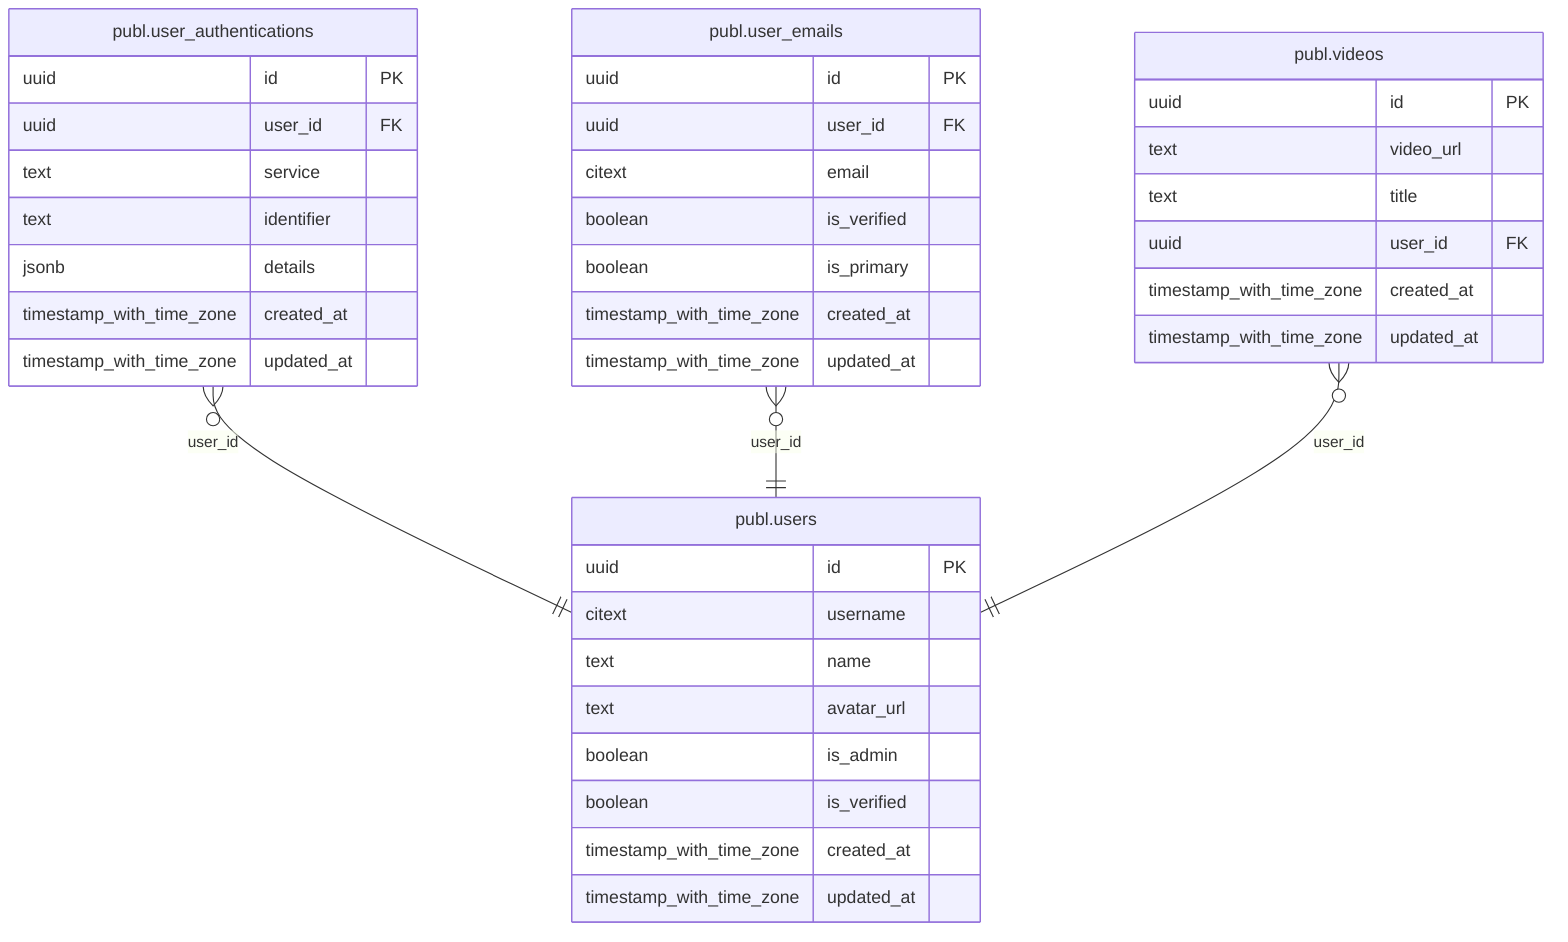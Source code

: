 erDiagram
    "publ.user_authentications" {
        uuid id PK
        uuid user_id FK
        text service 
        text identifier 
        jsonb details 
        timestamp_with_time_zone created_at 
        timestamp_with_time_zone updated_at 
    }

    "publ.user_emails" {
        uuid id PK
        uuid user_id FK
        citext email 
        boolean is_verified 
        boolean is_primary 
        timestamp_with_time_zone created_at 
        timestamp_with_time_zone updated_at 
    }

    "publ.users" {
        uuid id PK
        citext username 
        text name 
        text avatar_url 
        boolean is_admin 
        boolean is_verified 
        timestamp_with_time_zone created_at 
        timestamp_with_time_zone updated_at 
    }

    "publ.videos" {
        uuid id PK
        text video_url 
        text title 
        uuid user_id FK
        timestamp_with_time_zone created_at 
        timestamp_with_time_zone updated_at 
    }

    "publ.user_authentications" }o--|| "publ.users" : "user_id"
    "publ.user_emails" }o--|| "publ.users" : "user_id"
    "publ.videos" }o--|| "publ.users" : "user_id"